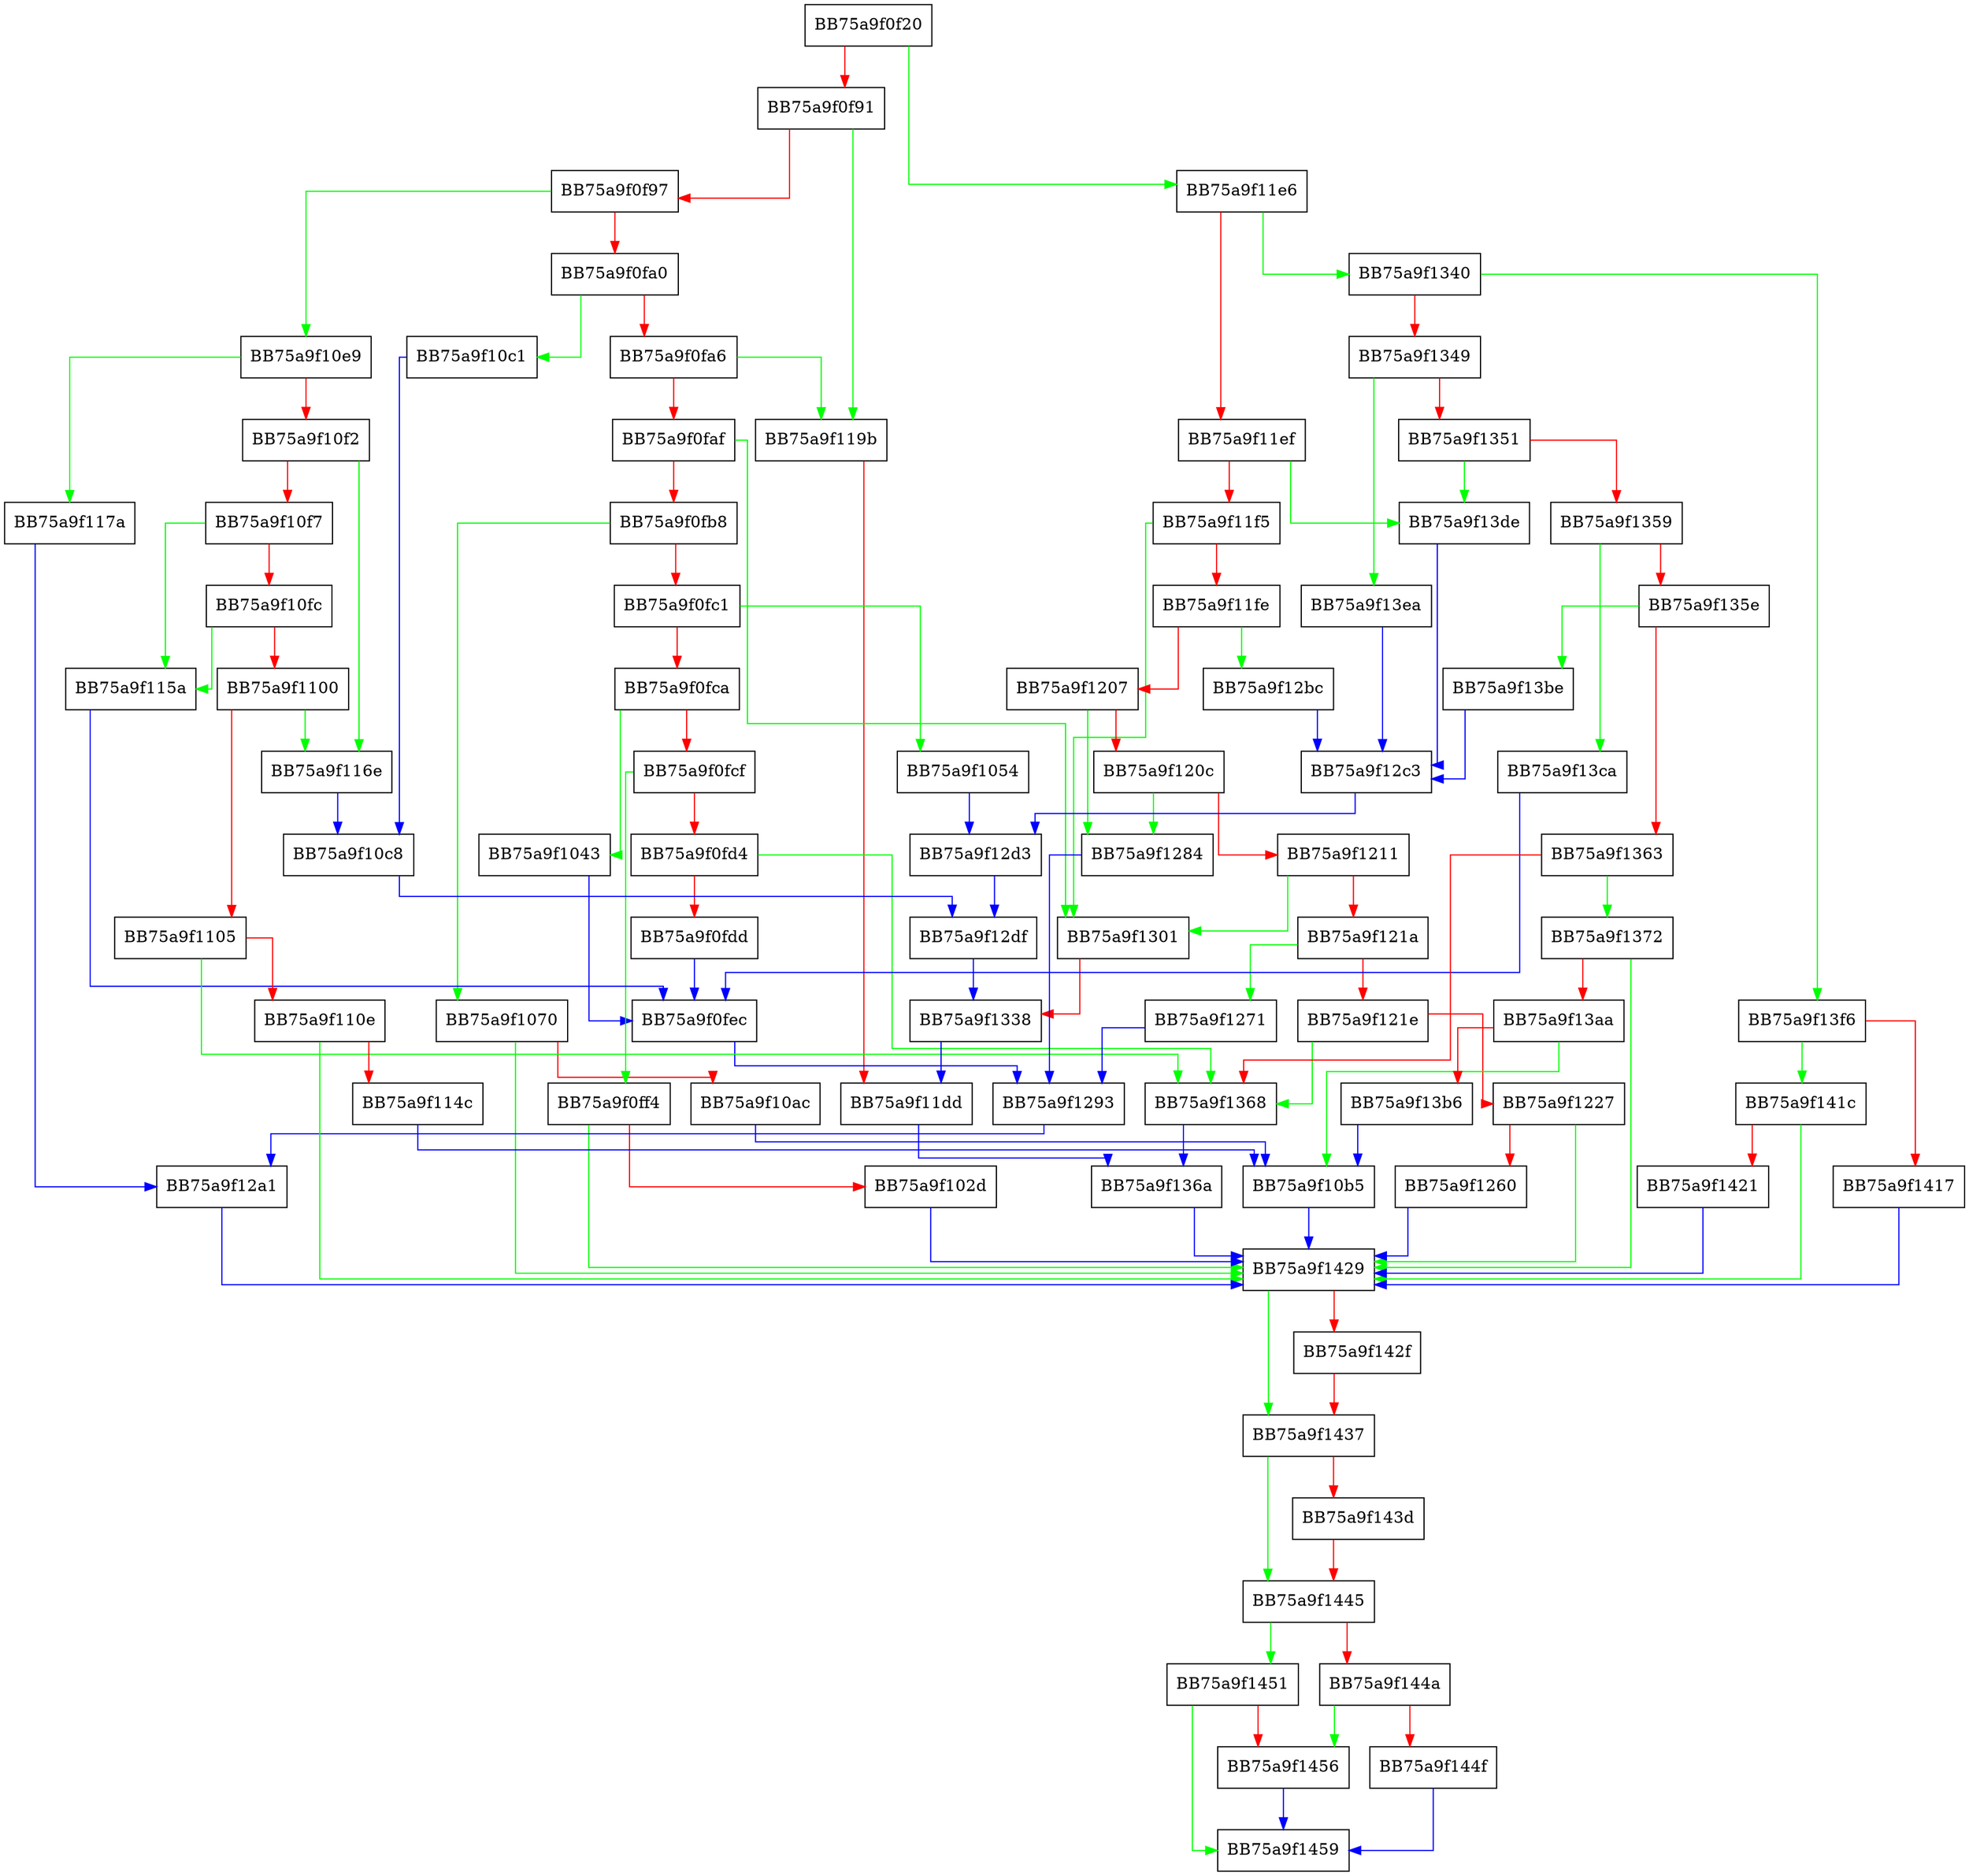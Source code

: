 digraph do_get {
  node [shape="box"];
  graph [splines=ortho];
  BB75a9f0f20 -> BB75a9f11e6 [color="green"];
  BB75a9f0f20 -> BB75a9f0f91 [color="red"];
  BB75a9f0f91 -> BB75a9f119b [color="green"];
  BB75a9f0f91 -> BB75a9f0f97 [color="red"];
  BB75a9f0f97 -> BB75a9f10e9 [color="green"];
  BB75a9f0f97 -> BB75a9f0fa0 [color="red"];
  BB75a9f0fa0 -> BB75a9f10c1 [color="green"];
  BB75a9f0fa0 -> BB75a9f0fa6 [color="red"];
  BB75a9f0fa6 -> BB75a9f119b [color="green"];
  BB75a9f0fa6 -> BB75a9f0faf [color="red"];
  BB75a9f0faf -> BB75a9f1301 [color="green"];
  BB75a9f0faf -> BB75a9f0fb8 [color="red"];
  BB75a9f0fb8 -> BB75a9f1070 [color="green"];
  BB75a9f0fb8 -> BB75a9f0fc1 [color="red"];
  BB75a9f0fc1 -> BB75a9f1054 [color="green"];
  BB75a9f0fc1 -> BB75a9f0fca [color="red"];
  BB75a9f0fca -> BB75a9f1043 [color="green"];
  BB75a9f0fca -> BB75a9f0fcf [color="red"];
  BB75a9f0fcf -> BB75a9f0ff4 [color="green"];
  BB75a9f0fcf -> BB75a9f0fd4 [color="red"];
  BB75a9f0fd4 -> BB75a9f1368 [color="green"];
  BB75a9f0fd4 -> BB75a9f0fdd [color="red"];
  BB75a9f0fdd -> BB75a9f0fec [color="blue"];
  BB75a9f0fec -> BB75a9f1293 [color="blue"];
  BB75a9f0ff4 -> BB75a9f1429 [color="green"];
  BB75a9f0ff4 -> BB75a9f102d [color="red"];
  BB75a9f102d -> BB75a9f1429 [color="blue"];
  BB75a9f1043 -> BB75a9f0fec [color="blue"];
  BB75a9f1054 -> BB75a9f12d3 [color="blue"];
  BB75a9f1070 -> BB75a9f1429 [color="green"];
  BB75a9f1070 -> BB75a9f10ac [color="red"];
  BB75a9f10ac -> BB75a9f10b5 [color="blue"];
  BB75a9f10b5 -> BB75a9f1429 [color="blue"];
  BB75a9f10c1 -> BB75a9f10c8 [color="blue"];
  BB75a9f10c8 -> BB75a9f12df [color="blue"];
  BB75a9f10e9 -> BB75a9f117a [color="green"];
  BB75a9f10e9 -> BB75a9f10f2 [color="red"];
  BB75a9f10f2 -> BB75a9f116e [color="green"];
  BB75a9f10f2 -> BB75a9f10f7 [color="red"];
  BB75a9f10f7 -> BB75a9f115a [color="green"];
  BB75a9f10f7 -> BB75a9f10fc [color="red"];
  BB75a9f10fc -> BB75a9f115a [color="green"];
  BB75a9f10fc -> BB75a9f1100 [color="red"];
  BB75a9f1100 -> BB75a9f116e [color="green"];
  BB75a9f1100 -> BB75a9f1105 [color="red"];
  BB75a9f1105 -> BB75a9f1368 [color="green"];
  BB75a9f1105 -> BB75a9f110e [color="red"];
  BB75a9f110e -> BB75a9f1429 [color="green"];
  BB75a9f110e -> BB75a9f114c [color="red"];
  BB75a9f114c -> BB75a9f10b5 [color="blue"];
  BB75a9f115a -> BB75a9f0fec [color="blue"];
  BB75a9f116e -> BB75a9f10c8 [color="blue"];
  BB75a9f117a -> BB75a9f12a1 [color="blue"];
  BB75a9f119b -> BB75a9f11dd [color="red"];
  BB75a9f11dd -> BB75a9f136a [color="blue"];
  BB75a9f11e6 -> BB75a9f1340 [color="green"];
  BB75a9f11e6 -> BB75a9f11ef [color="red"];
  BB75a9f11ef -> BB75a9f13de [color="green"];
  BB75a9f11ef -> BB75a9f11f5 [color="red"];
  BB75a9f11f5 -> BB75a9f1301 [color="green"];
  BB75a9f11f5 -> BB75a9f11fe [color="red"];
  BB75a9f11fe -> BB75a9f12bc [color="green"];
  BB75a9f11fe -> BB75a9f1207 [color="red"];
  BB75a9f1207 -> BB75a9f1284 [color="green"];
  BB75a9f1207 -> BB75a9f120c [color="red"];
  BB75a9f120c -> BB75a9f1284 [color="green"];
  BB75a9f120c -> BB75a9f1211 [color="red"];
  BB75a9f1211 -> BB75a9f1301 [color="green"];
  BB75a9f1211 -> BB75a9f121a [color="red"];
  BB75a9f121a -> BB75a9f1271 [color="green"];
  BB75a9f121a -> BB75a9f121e [color="red"];
  BB75a9f121e -> BB75a9f1368 [color="green"];
  BB75a9f121e -> BB75a9f1227 [color="red"];
  BB75a9f1227 -> BB75a9f1429 [color="green"];
  BB75a9f1227 -> BB75a9f1260 [color="red"];
  BB75a9f1260 -> BB75a9f1429 [color="blue"];
  BB75a9f1271 -> BB75a9f1293 [color="blue"];
  BB75a9f1284 -> BB75a9f1293 [color="blue"];
  BB75a9f1293 -> BB75a9f12a1 [color="blue"];
  BB75a9f12a1 -> BB75a9f1429 [color="blue"];
  BB75a9f12bc -> BB75a9f12c3 [color="blue"];
  BB75a9f12c3 -> BB75a9f12d3 [color="blue"];
  BB75a9f12d3 -> BB75a9f12df [color="blue"];
  BB75a9f12df -> BB75a9f1338 [color="blue"];
  BB75a9f1301 -> BB75a9f1338 [color="red"];
  BB75a9f1338 -> BB75a9f11dd [color="blue"];
  BB75a9f1340 -> BB75a9f13f6 [color="green"];
  BB75a9f1340 -> BB75a9f1349 [color="red"];
  BB75a9f1349 -> BB75a9f13ea [color="green"];
  BB75a9f1349 -> BB75a9f1351 [color="red"];
  BB75a9f1351 -> BB75a9f13de [color="green"];
  BB75a9f1351 -> BB75a9f1359 [color="red"];
  BB75a9f1359 -> BB75a9f13ca [color="green"];
  BB75a9f1359 -> BB75a9f135e [color="red"];
  BB75a9f135e -> BB75a9f13be [color="green"];
  BB75a9f135e -> BB75a9f1363 [color="red"];
  BB75a9f1363 -> BB75a9f1372 [color="green"];
  BB75a9f1363 -> BB75a9f1368 [color="red"];
  BB75a9f1368 -> BB75a9f136a [color="blue"];
  BB75a9f136a -> BB75a9f1429 [color="blue"];
  BB75a9f1372 -> BB75a9f1429 [color="green"];
  BB75a9f1372 -> BB75a9f13aa [color="red"];
  BB75a9f13aa -> BB75a9f10b5 [color="green"];
  BB75a9f13aa -> BB75a9f13b6 [color="red"];
  BB75a9f13b6 -> BB75a9f10b5 [color="blue"];
  BB75a9f13be -> BB75a9f12c3 [color="blue"];
  BB75a9f13ca -> BB75a9f0fec [color="blue"];
  BB75a9f13de -> BB75a9f12c3 [color="blue"];
  BB75a9f13ea -> BB75a9f12c3 [color="blue"];
  BB75a9f13f6 -> BB75a9f141c [color="green"];
  BB75a9f13f6 -> BB75a9f1417 [color="red"];
  BB75a9f1417 -> BB75a9f1429 [color="blue"];
  BB75a9f141c -> BB75a9f1429 [color="green"];
  BB75a9f141c -> BB75a9f1421 [color="red"];
  BB75a9f1421 -> BB75a9f1429 [color="blue"];
  BB75a9f1429 -> BB75a9f1437 [color="green"];
  BB75a9f1429 -> BB75a9f142f [color="red"];
  BB75a9f142f -> BB75a9f1437 [color="red"];
  BB75a9f1437 -> BB75a9f1445 [color="green"];
  BB75a9f1437 -> BB75a9f143d [color="red"];
  BB75a9f143d -> BB75a9f1445 [color="red"];
  BB75a9f1445 -> BB75a9f1451 [color="green"];
  BB75a9f1445 -> BB75a9f144a [color="red"];
  BB75a9f144a -> BB75a9f1456 [color="green"];
  BB75a9f144a -> BB75a9f144f [color="red"];
  BB75a9f144f -> BB75a9f1459 [color="blue"];
  BB75a9f1451 -> BB75a9f1459 [color="green"];
  BB75a9f1451 -> BB75a9f1456 [color="red"];
  BB75a9f1456 -> BB75a9f1459 [color="blue"];
}
